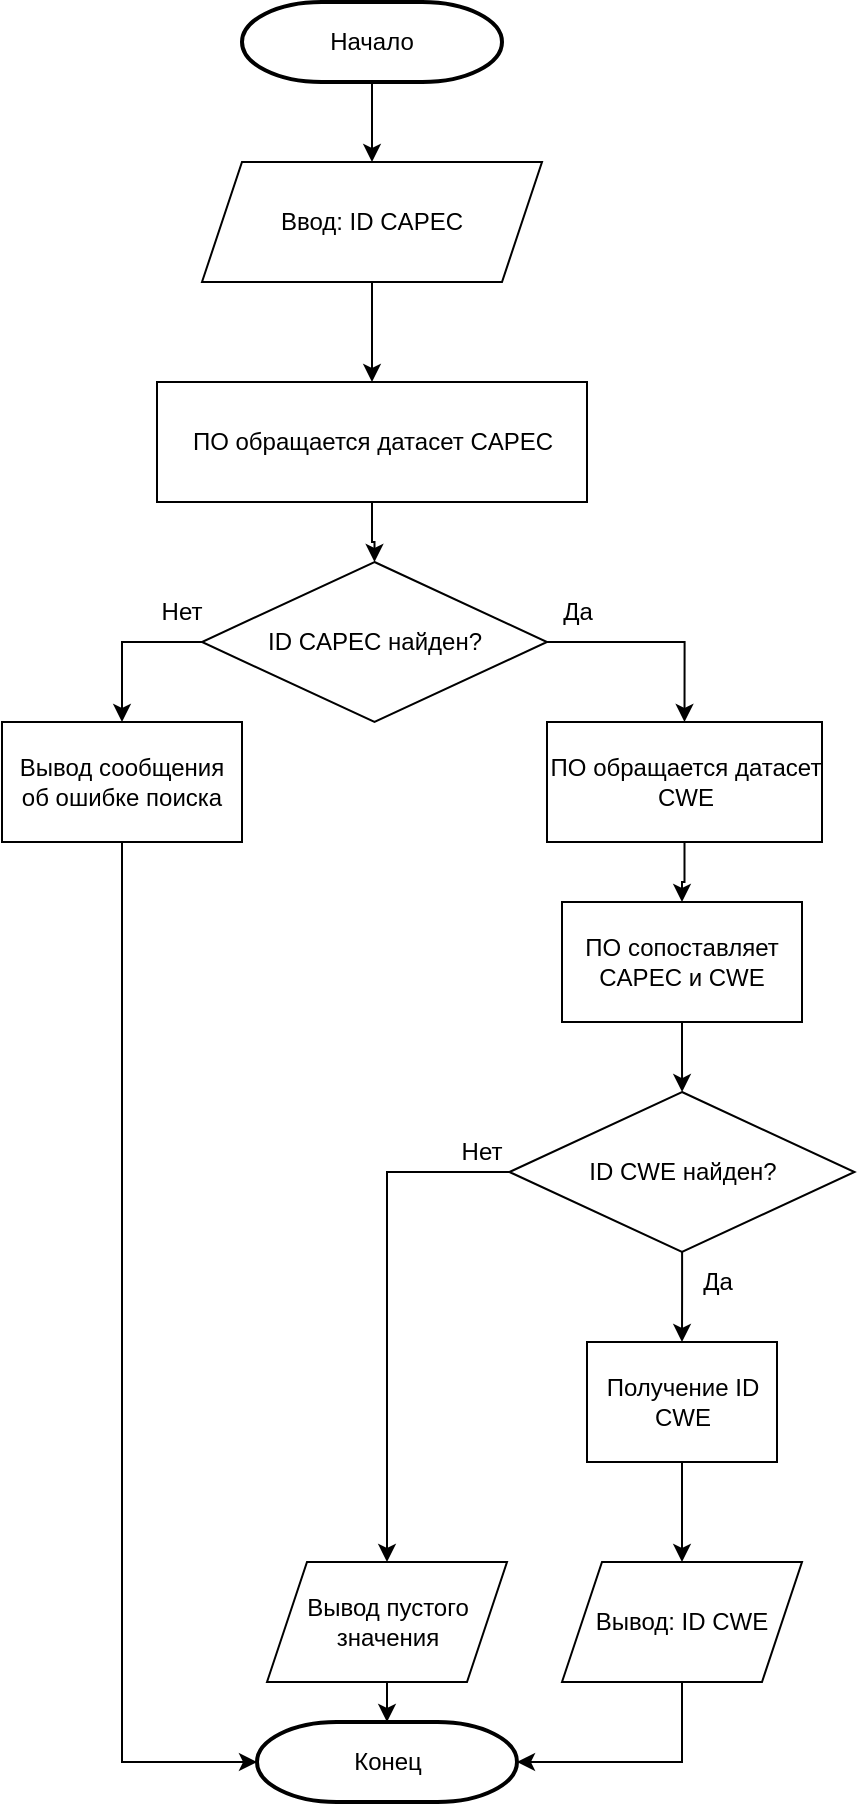 <mxfile version="24.8.6">
  <diagram name="Страница — 1" id="FZuVYSKQKKseB5JXQPXO">
    <mxGraphModel dx="1386" dy="783" grid="1" gridSize="10" guides="1" tooltips="1" connect="1" arrows="1" fold="1" page="1" pageScale="1" pageWidth="827" pageHeight="1169" math="0" shadow="0">
      <root>
        <mxCell id="0" />
        <mxCell id="1" parent="0" />
        <mxCell id="S8vqt_jlQauHGAst1Mx5-29" value="" style="edgeStyle=orthogonalEdgeStyle;rounded=0;orthogonalLoop=1;jettySize=auto;html=1;" edge="1" parent="1" source="S8vqt_jlQauHGAst1Mx5-30" target="S8vqt_jlQauHGAst1Mx5-33">
          <mxGeometry relative="1" as="geometry" />
        </mxCell>
        <mxCell id="S8vqt_jlQauHGAst1Mx5-30" value="Начало" style="strokeWidth=2;html=1;shape=mxgraph.flowchart.terminator;whiteSpace=wrap;" vertex="1" parent="1">
          <mxGeometry x="360" y="40" width="130" height="40" as="geometry" />
        </mxCell>
        <mxCell id="S8vqt_jlQauHGAst1Mx5-31" value="Конец" style="strokeWidth=2;html=1;shape=mxgraph.flowchart.terminator;whiteSpace=wrap;" vertex="1" parent="1">
          <mxGeometry x="367.5" y="900" width="130" height="40" as="geometry" />
        </mxCell>
        <mxCell id="S8vqt_jlQauHGAst1Mx5-32" value="" style="edgeStyle=orthogonalEdgeStyle;rounded=0;orthogonalLoop=1;jettySize=auto;html=1;" edge="1" parent="1" source="S8vqt_jlQauHGAst1Mx5-33" target="S8vqt_jlQauHGAst1Mx5-37">
          <mxGeometry relative="1" as="geometry" />
        </mxCell>
        <mxCell id="S8vqt_jlQauHGAst1Mx5-33" value="Ввод: ID CAPEC" style="shape=parallelogram;perimeter=parallelogramPerimeter;whiteSpace=wrap;html=1;fixedSize=1;" vertex="1" parent="1">
          <mxGeometry x="340" y="120" width="170" height="60" as="geometry" />
        </mxCell>
        <mxCell id="S8vqt_jlQauHGAst1Mx5-34" value="" style="edgeStyle=orthogonalEdgeStyle;rounded=0;orthogonalLoop=1;jettySize=auto;html=1;" edge="1" parent="1" source="S8vqt_jlQauHGAst1Mx5-35" target="S8vqt_jlQauHGAst1Mx5-31">
          <mxGeometry relative="1" as="geometry" />
        </mxCell>
        <mxCell id="S8vqt_jlQauHGAst1Mx5-35" value="Вывод пустого значения" style="shape=parallelogram;perimeter=parallelogramPerimeter;whiteSpace=wrap;html=1;fixedSize=1;" vertex="1" parent="1">
          <mxGeometry x="372.5" y="820" width="120" height="60" as="geometry" />
        </mxCell>
        <mxCell id="S8vqt_jlQauHGAst1Mx5-36" value="" style="edgeStyle=orthogonalEdgeStyle;rounded=0;orthogonalLoop=1;jettySize=auto;html=1;" edge="1" parent="1" source="S8vqt_jlQauHGAst1Mx5-37" target="S8vqt_jlQauHGAst1Mx5-39">
          <mxGeometry relative="1" as="geometry" />
        </mxCell>
        <mxCell id="S8vqt_jlQauHGAst1Mx5-37" value="ПО обращается датасет CAPEC" style="rounded=0;whiteSpace=wrap;html=1;" vertex="1" parent="1">
          <mxGeometry x="317.5" y="230" width="215" height="60" as="geometry" />
        </mxCell>
        <mxCell id="S8vqt_jlQauHGAst1Mx5-38" style="edgeStyle=orthogonalEdgeStyle;rounded=0;orthogonalLoop=1;jettySize=auto;html=1;exitX=0;exitY=0.5;exitDx=0;exitDy=0;entryX=0.5;entryY=0;entryDx=0;entryDy=0;" edge="1" parent="1" source="S8vqt_jlQauHGAst1Mx5-39" target="S8vqt_jlQauHGAst1Mx5-40">
          <mxGeometry relative="1" as="geometry" />
        </mxCell>
        <mxCell id="S8vqt_jlQauHGAst1Mx5-39" value="ID CAPEC найден?" style="rhombus;whiteSpace=wrap;html=1;" vertex="1" parent="1">
          <mxGeometry x="340" y="320" width="172.5" height="80" as="geometry" />
        </mxCell>
        <mxCell id="S8vqt_jlQauHGAst1Mx5-40" value="Вывод сообщения об ошибке поиска" style="rounded=0;whiteSpace=wrap;html=1;" vertex="1" parent="1">
          <mxGeometry x="240" y="400" width="120" height="60" as="geometry" />
        </mxCell>
        <mxCell id="S8vqt_jlQauHGAst1Mx5-41" value="" style="edgeStyle=orthogonalEdgeStyle;rounded=0;orthogonalLoop=1;jettySize=auto;html=1;" edge="1" parent="1" source="S8vqt_jlQauHGAst1Mx5-42" target="S8vqt_jlQauHGAst1Mx5-53">
          <mxGeometry relative="1" as="geometry" />
        </mxCell>
        <mxCell id="S8vqt_jlQauHGAst1Mx5-42" value="ПО сопоставляет CAPEC и CWE" style="rounded=0;whiteSpace=wrap;html=1;" vertex="1" parent="1">
          <mxGeometry x="520" y="490" width="120" height="60" as="geometry" />
        </mxCell>
        <mxCell id="S8vqt_jlQauHGAst1Mx5-43" value="" style="edgeStyle=orthogonalEdgeStyle;rounded=0;orthogonalLoop=1;jettySize=auto;html=1;" edge="1" parent="1" source="S8vqt_jlQauHGAst1Mx5-44" target="S8vqt_jlQauHGAst1Mx5-54">
          <mxGeometry relative="1" as="geometry" />
        </mxCell>
        <mxCell id="S8vqt_jlQauHGAst1Mx5-44" value="Получение ID CWE" style="rounded=0;whiteSpace=wrap;html=1;" vertex="1" parent="1">
          <mxGeometry x="532.5" y="710" width="95" height="60" as="geometry" />
        </mxCell>
        <mxCell id="S8vqt_jlQauHGAst1Mx5-45" value="Нет" style="text;html=1;align=center;verticalAlign=middle;whiteSpace=wrap;rounded=0;" vertex="1" parent="1">
          <mxGeometry x="300" y="330" width="60" height="30" as="geometry" />
        </mxCell>
        <mxCell id="S8vqt_jlQauHGAst1Mx5-46" style="edgeStyle=orthogonalEdgeStyle;rounded=0;orthogonalLoop=1;jettySize=auto;html=1;exitX=0.25;exitY=1;exitDx=0;exitDy=0;entryX=0.5;entryY=0;entryDx=0;entryDy=0;" edge="1" parent="1" source="S8vqt_jlQauHGAst1Mx5-47" target="S8vqt_jlQauHGAst1Mx5-50">
          <mxGeometry relative="1" as="geometry">
            <Array as="points">
              <mxPoint x="581" y="360" />
            </Array>
          </mxGeometry>
        </mxCell>
        <mxCell id="S8vqt_jlQauHGAst1Mx5-47" value="Да" style="text;html=1;align=center;verticalAlign=middle;whiteSpace=wrap;rounded=0;" vertex="1" parent="1">
          <mxGeometry x="497.5" y="330" width="60" height="30" as="geometry" />
        </mxCell>
        <mxCell id="S8vqt_jlQauHGAst1Mx5-48" style="edgeStyle=orthogonalEdgeStyle;rounded=0;orthogonalLoop=1;jettySize=auto;html=1;exitX=0.5;exitY=1;exitDx=0;exitDy=0;entryX=0;entryY=0.5;entryDx=0;entryDy=0;entryPerimeter=0;" edge="1" parent="1" source="S8vqt_jlQauHGAst1Mx5-40" target="S8vqt_jlQauHGAst1Mx5-31">
          <mxGeometry relative="1" as="geometry" />
        </mxCell>
        <mxCell id="S8vqt_jlQauHGAst1Mx5-49" value="" style="edgeStyle=orthogonalEdgeStyle;rounded=0;orthogonalLoop=1;jettySize=auto;html=1;" edge="1" parent="1" source="S8vqt_jlQauHGAst1Mx5-50" target="S8vqt_jlQauHGAst1Mx5-42">
          <mxGeometry relative="1" as="geometry" />
        </mxCell>
        <mxCell id="S8vqt_jlQauHGAst1Mx5-50" value="ПО обращается датасет CWE" style="rounded=0;whiteSpace=wrap;html=1;" vertex="1" parent="1">
          <mxGeometry x="512.5" y="400" width="137.5" height="60" as="geometry" />
        </mxCell>
        <mxCell id="S8vqt_jlQauHGAst1Mx5-51" value="" style="edgeStyle=orthogonalEdgeStyle;rounded=0;orthogonalLoop=1;jettySize=auto;html=1;" edge="1" parent="1" source="S8vqt_jlQauHGAst1Mx5-53" target="S8vqt_jlQauHGAst1Mx5-44">
          <mxGeometry relative="1" as="geometry" />
        </mxCell>
        <mxCell id="S8vqt_jlQauHGAst1Mx5-52" style="edgeStyle=orthogonalEdgeStyle;rounded=0;orthogonalLoop=1;jettySize=auto;html=1;exitX=0;exitY=0.5;exitDx=0;exitDy=0;entryX=0.5;entryY=0;entryDx=0;entryDy=0;" edge="1" parent="1" source="S8vqt_jlQauHGAst1Mx5-53" target="S8vqt_jlQauHGAst1Mx5-35">
          <mxGeometry relative="1" as="geometry" />
        </mxCell>
        <mxCell id="S8vqt_jlQauHGAst1Mx5-53" value="ID CWE найден?" style="rhombus;whiteSpace=wrap;html=1;" vertex="1" parent="1">
          <mxGeometry x="493.75" y="585" width="172.5" height="80" as="geometry" />
        </mxCell>
        <mxCell id="S8vqt_jlQauHGAst1Mx5-54" value="Вывод: ID CWE" style="shape=parallelogram;perimeter=parallelogramPerimeter;whiteSpace=wrap;html=1;fixedSize=1;" vertex="1" parent="1">
          <mxGeometry x="520" y="820" width="120" height="60" as="geometry" />
        </mxCell>
        <mxCell id="S8vqt_jlQauHGAst1Mx5-55" style="edgeStyle=orthogonalEdgeStyle;rounded=0;orthogonalLoop=1;jettySize=auto;html=1;entryX=1;entryY=0.5;entryDx=0;entryDy=0;entryPerimeter=0;" edge="1" parent="1" source="S8vqt_jlQauHGAst1Mx5-54" target="S8vqt_jlQauHGAst1Mx5-31">
          <mxGeometry relative="1" as="geometry">
            <Array as="points">
              <mxPoint x="580" y="920" />
            </Array>
          </mxGeometry>
        </mxCell>
        <mxCell id="S8vqt_jlQauHGAst1Mx5-56" value="Да" style="text;html=1;align=center;verticalAlign=middle;whiteSpace=wrap;rounded=0;" vertex="1" parent="1">
          <mxGeometry x="567.5" y="665" width="60" height="30" as="geometry" />
        </mxCell>
        <mxCell id="S8vqt_jlQauHGAst1Mx5-57" value="Нет" style="text;html=1;align=center;verticalAlign=middle;whiteSpace=wrap;rounded=0;" vertex="1" parent="1">
          <mxGeometry x="450" y="600" width="60" height="30" as="geometry" />
        </mxCell>
      </root>
    </mxGraphModel>
  </diagram>
</mxfile>
